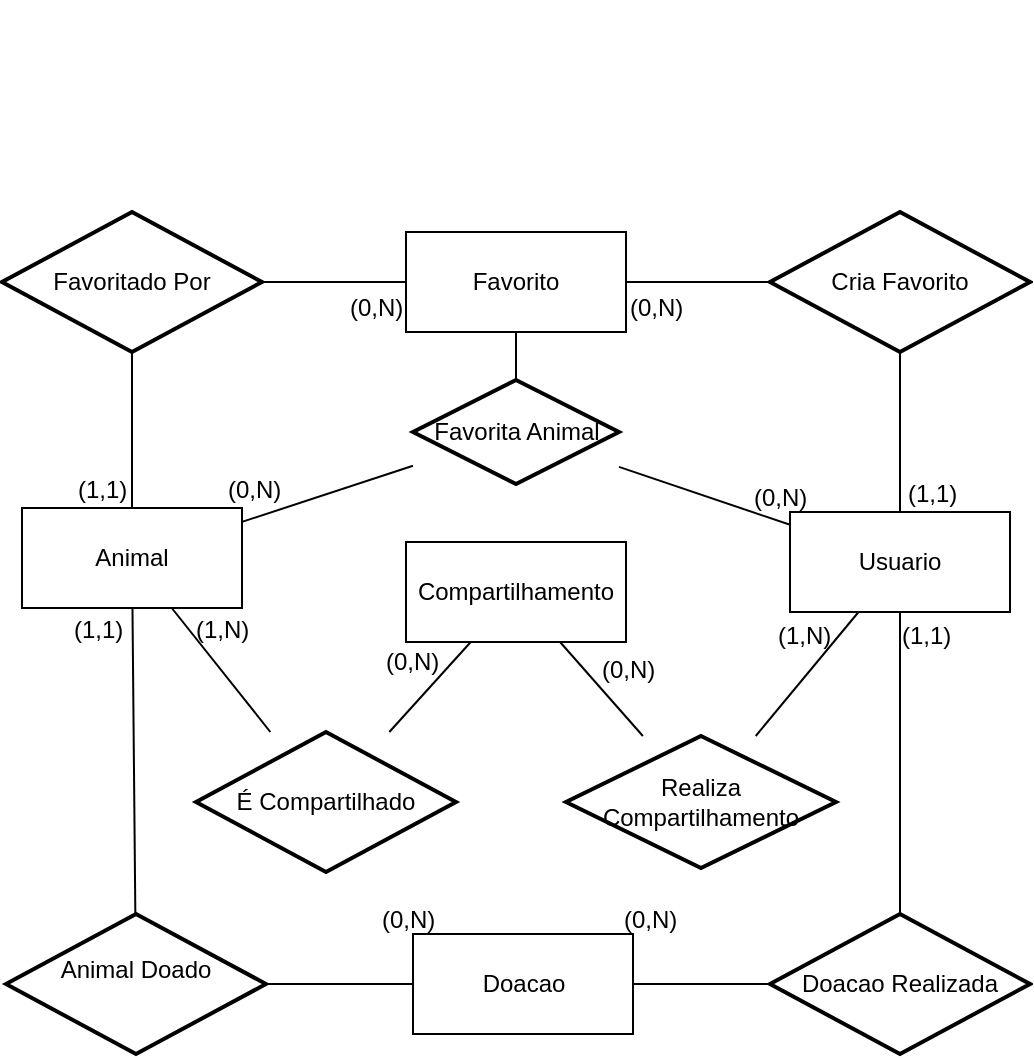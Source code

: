 <mxfile version="24.7.17">
  <diagram id="kgpKYQtTHZ0yAKxKKP6v" name="Page-1">
    <mxGraphModel dx="880" dy="860" grid="0" gridSize="10" guides="1" tooltips="1" connect="1" arrows="1" fold="1" page="0" pageScale="1" pageWidth="850" pageHeight="1100" math="0" shadow="0">
      <root>
        <mxCell id="0" />
        <mxCell id="1" parent="0" />
        <mxCell id="Tf2gWwa-TeqLUiWzJEqZ-2" value="Animal" style="html=1;whiteSpace=wrap;" parent="1" vertex="1">
          <mxGeometry x="123" y="98" width="110" height="50" as="geometry" />
        </mxCell>
        <mxCell id="Tf2gWwa-TeqLUiWzJEqZ-3" value="Doacao" style="html=1;whiteSpace=wrap;" parent="1" vertex="1">
          <mxGeometry x="318.5" y="311" width="110" height="50" as="geometry" />
        </mxCell>
        <mxCell id="Tf2gWwa-TeqLUiWzJEqZ-4" value="Usuario" style="html=1;whiteSpace=wrap;" parent="1" vertex="1">
          <mxGeometry x="507" y="100" width="110" height="50" as="geometry" />
        </mxCell>
        <mxCell id="Tf2gWwa-TeqLUiWzJEqZ-5" value="Favorito" style="html=1;whiteSpace=wrap;" parent="1" vertex="1">
          <mxGeometry x="315" y="-40" width="110" height="50" as="geometry" />
        </mxCell>
        <mxCell id="Tf2gWwa-TeqLUiWzJEqZ-6" value="&#xa;Animal Doado&#xa;&#xa;" style="strokeWidth=2;html=1;shape=mxgraph.flowchart.decision;whiteSpace=wrap;" parent="1" vertex="1">
          <mxGeometry x="115" y="301" width="130" height="70" as="geometry" />
        </mxCell>
        <mxCell id="Tf2gWwa-TeqLUiWzJEqZ-7" value="" style="endArrow=none;html=1;rounded=0;" parent="1" source="Tf2gWwa-TeqLUiWzJEqZ-2" target="Tf2gWwa-TeqLUiWzJEqZ-6" edge="1">
          <mxGeometry width="50" height="50" relative="1" as="geometry">
            <mxPoint x="399" y="266" as="sourcePoint" />
            <mxPoint x="449" y="216" as="targetPoint" />
          </mxGeometry>
        </mxCell>
        <mxCell id="Tf2gWwa-TeqLUiWzJEqZ-8" value="" style="endArrow=none;html=1;rounded=0;" parent="1" source="Tf2gWwa-TeqLUiWzJEqZ-3" target="Tf2gWwa-TeqLUiWzJEqZ-6" edge="1">
          <mxGeometry width="50" height="50" relative="1" as="geometry">
            <mxPoint x="399" y="266" as="sourcePoint" />
            <mxPoint x="449" y="216" as="targetPoint" />
          </mxGeometry>
        </mxCell>
        <mxCell id="Tf2gWwa-TeqLUiWzJEqZ-9" value="Doacao Realizada" style="strokeWidth=2;html=1;shape=mxgraph.flowchart.decision;whiteSpace=wrap;" parent="1" vertex="1">
          <mxGeometry x="497" y="301" width="130" height="70" as="geometry" />
        </mxCell>
        <mxCell id="Tf2gWwa-TeqLUiWzJEqZ-11" value="Cria Favorito" style="strokeWidth=2;html=1;shape=mxgraph.flowchart.decision;whiteSpace=wrap;" parent="1" vertex="1">
          <mxGeometry x="497" y="-50" width="130" height="70" as="geometry" />
        </mxCell>
        <mxCell id="Tf2gWwa-TeqLUiWzJEqZ-12" value="Favoritado Por" style="strokeWidth=2;html=1;shape=mxgraph.flowchart.decision;whiteSpace=wrap;" parent="1" vertex="1">
          <mxGeometry x="113" y="-50" width="130" height="70" as="geometry" />
        </mxCell>
        <mxCell id="Tf2gWwa-TeqLUiWzJEqZ-13" value="" style="endArrow=none;html=1;rounded=0;" parent="1" source="Tf2gWwa-TeqLUiWzJEqZ-4" target="Tf2gWwa-TeqLUiWzJEqZ-9" edge="1">
          <mxGeometry width="50" height="50" relative="1" as="geometry">
            <mxPoint x="399" y="266" as="sourcePoint" />
            <mxPoint x="449" y="216" as="targetPoint" />
          </mxGeometry>
        </mxCell>
        <mxCell id="Tf2gWwa-TeqLUiWzJEqZ-14" value="" style="endArrow=none;html=1;rounded=0;" parent="1" source="Tf2gWwa-TeqLUiWzJEqZ-9" target="Tf2gWwa-TeqLUiWzJEqZ-3" edge="1">
          <mxGeometry width="50" height="50" relative="1" as="geometry">
            <mxPoint x="399" y="266" as="sourcePoint" />
            <mxPoint x="449" y="216" as="targetPoint" />
          </mxGeometry>
        </mxCell>
        <mxCell id="Tf2gWwa-TeqLUiWzJEqZ-16" value="" style="endArrow=none;html=1;rounded=0;" parent="1" source="Tf2gWwa-TeqLUiWzJEqZ-11" target="Tf2gWwa-TeqLUiWzJEqZ-4" edge="1">
          <mxGeometry width="50" height="50" relative="1" as="geometry">
            <mxPoint x="399" y="166" as="sourcePoint" />
            <mxPoint x="449" y="116" as="targetPoint" />
          </mxGeometry>
        </mxCell>
        <mxCell id="Tf2gWwa-TeqLUiWzJEqZ-17" value="" style="endArrow=none;html=1;rounded=0;" parent="1" source="Tf2gWwa-TeqLUiWzJEqZ-11" target="Tf2gWwa-TeqLUiWzJEqZ-5" edge="1">
          <mxGeometry width="50" height="50" relative="1" as="geometry">
            <mxPoint x="399" y="166" as="sourcePoint" />
            <mxPoint x="449" y="116" as="targetPoint" />
          </mxGeometry>
        </mxCell>
        <mxCell id="Tf2gWwa-TeqLUiWzJEqZ-18" value="" style="endArrow=none;html=1;rounded=0;" parent="1" source="Tf2gWwa-TeqLUiWzJEqZ-2" target="Tf2gWwa-TeqLUiWzJEqZ-12" edge="1">
          <mxGeometry width="50" height="50" relative="1" as="geometry">
            <mxPoint x="399" y="166" as="sourcePoint" />
            <mxPoint x="449" y="116" as="targetPoint" />
          </mxGeometry>
        </mxCell>
        <mxCell id="Tf2gWwa-TeqLUiWzJEqZ-21" value="" style="endArrow=none;html=1;rounded=0;" parent="1" source="Tf2gWwa-TeqLUiWzJEqZ-12" target="Tf2gWwa-TeqLUiWzJEqZ-5" edge="1">
          <mxGeometry width="50" height="50" relative="1" as="geometry">
            <mxPoint x="399" y="166" as="sourcePoint" />
            <mxPoint x="449" y="116" as="targetPoint" />
          </mxGeometry>
        </mxCell>
        <mxCell id="Tf2gWwa-TeqLUiWzJEqZ-22" value="(1,1)" style="text;whiteSpace=wrap;html=1;" parent="1" vertex="1">
          <mxGeometry x="147" y="145" width="53" height="36" as="geometry" />
        </mxCell>
        <mxCell id="Tf2gWwa-TeqLUiWzJEqZ-23" value="(0,N)" style="text;whiteSpace=wrap;html=1;" parent="1" vertex="1">
          <mxGeometry x="301" y="290" width="55" height="36" as="geometry" />
        </mxCell>
        <mxCell id="Tf2gWwa-TeqLUiWzJEqZ-24" value="(1,1)" style="text;whiteSpace=wrap;html=1;" parent="1" vertex="1">
          <mxGeometry x="561" y="148" width="53" height="36" as="geometry" />
        </mxCell>
        <mxCell id="Tf2gWwa-TeqLUiWzJEqZ-25" value="(0,N)" style="text;whiteSpace=wrap;html=1;" parent="1" vertex="1">
          <mxGeometry x="421.5" y="290" width="55" height="36" as="geometry" />
        </mxCell>
        <mxCell id="Tf2gWwa-TeqLUiWzJEqZ-26" value="(1,1)" style="text;whiteSpace=wrap;html=1;" parent="1" vertex="1">
          <mxGeometry x="564" y="77" width="53" height="36" as="geometry" />
        </mxCell>
        <mxCell id="Tf2gWwa-TeqLUiWzJEqZ-27" value="(0,N)" style="text;whiteSpace=wrap;html=1;" parent="1" vertex="1">
          <mxGeometry x="425" y="-16" width="55" height="36" as="geometry" />
        </mxCell>
        <mxCell id="Tf2gWwa-TeqLUiWzJEqZ-28" value="(1,1)" style="text;whiteSpace=wrap;html=1;" parent="1" vertex="1">
          <mxGeometry x="149" y="75" width="53" height="36" as="geometry" />
        </mxCell>
        <mxCell id="Tf2gWwa-TeqLUiWzJEqZ-29" value="(0,N)" style="text;whiteSpace=wrap;html=1;" parent="1" vertex="1">
          <mxGeometry x="285" y="-16" width="55" height="36" as="geometry" />
        </mxCell>
        <mxCell id="Tf2gWwa-TeqLUiWzJEqZ-32" value="" style="endArrow=none;html=1;rounded=0;" parent="1" source="Tf2gWwa-TeqLUiWzJEqZ-2" target="Tf2gWwa-TeqLUiWzJEqZ-36" edge="1">
          <mxGeometry width="50" height="50" relative="1" as="geometry">
            <mxPoint x="399" y="166" as="sourcePoint" />
            <mxPoint x="334.5" y="65.128" as="targetPoint" />
          </mxGeometry>
        </mxCell>
        <mxCell id="Tf2gWwa-TeqLUiWzJEqZ-33" value="" style="endArrow=none;html=1;rounded=0;" parent="1" source="Tf2gWwa-TeqLUiWzJEqZ-36" target="Tf2gWwa-TeqLUiWzJEqZ-4" edge="1">
          <mxGeometry width="50" height="50" relative="1" as="geometry">
            <mxPoint x="405.5" y="65.497" as="sourcePoint" />
            <mxPoint x="350" y="76" as="targetPoint" />
          </mxGeometry>
        </mxCell>
        <mxCell id="Tf2gWwa-TeqLUiWzJEqZ-34" value="" style="endArrow=none;html=1;rounded=0;" parent="1" source="Tf2gWwa-TeqLUiWzJEqZ-5" target="Tf2gWwa-TeqLUiWzJEqZ-36" edge="1">
          <mxGeometry width="50" height="50" relative="1" as="geometry">
            <mxPoint x="253" y="124" as="sourcePoint" />
            <mxPoint x="370" y="36" as="targetPoint" />
          </mxGeometry>
        </mxCell>
        <mxCell id="Tf2gWwa-TeqLUiWzJEqZ-36" value="&lt;span style=&quot;text-align: left;&quot;&gt;Favorita Animal&lt;/span&gt;" style="strokeWidth=2;html=1;shape=mxgraph.flowchart.decision;whiteSpace=wrap;" parent="1" vertex="1">
          <mxGeometry x="318.5" y="34" width="103" height="52" as="geometry" />
        </mxCell>
        <mxCell id="Tf2gWwa-TeqLUiWzJEqZ-37" value="(0,N)" style="text;whiteSpace=wrap;html=1;" parent="1" vertex="1">
          <mxGeometry x="487" y="79" width="55" height="36" as="geometry" />
        </mxCell>
        <mxCell id="Tf2gWwa-TeqLUiWzJEqZ-38" value="(0,N)" style="text;whiteSpace=wrap;html=1;" parent="1" vertex="1">
          <mxGeometry x="224" y="75" width="55" height="36" as="geometry" />
        </mxCell>
        <mxCell id="zifrnwKFMuA4akeZgK9n-2" value="" style="endArrow=none;html=1;rounded=0;" edge="1" parent="1">
          <mxGeometry width="50" height="50" relative="1" as="geometry">
            <mxPoint x="395" y="-155" as="sourcePoint" />
            <mxPoint x="395" y="-155" as="targetPoint" />
          </mxGeometry>
        </mxCell>
        <mxCell id="zifrnwKFMuA4akeZgK9n-3" value=" Compartilhamento" style="html=1;whiteSpace=wrap;" vertex="1" parent="1">
          <mxGeometry x="315" y="115" width="110" height="50" as="geometry" />
        </mxCell>
        <mxCell id="zifrnwKFMuA4akeZgK9n-4" value="Realiza Compartilhamento" style="strokeWidth=2;html=1;shape=mxgraph.flowchart.decision;whiteSpace=wrap;" vertex="1" parent="1">
          <mxGeometry x="395" y="212" width="135" height="66" as="geometry" />
        </mxCell>
        <mxCell id="zifrnwKFMuA4akeZgK9n-5" value="É Compartilhado" style="strokeWidth=2;html=1;shape=mxgraph.flowchart.decision;whiteSpace=wrap;" vertex="1" parent="1">
          <mxGeometry x="210" y="210" width="130" height="70" as="geometry" />
        </mxCell>
        <mxCell id="zifrnwKFMuA4akeZgK9n-6" value="" style="endArrow=none;html=1;rounded=0;" edge="1" parent="1" source="zifrnwKFMuA4akeZgK9n-4" target="Tf2gWwa-TeqLUiWzJEqZ-4">
          <mxGeometry width="50" height="50" relative="1" as="geometry">
            <mxPoint x="345" y="295" as="sourcePoint" />
            <mxPoint x="395" y="245" as="targetPoint" />
          </mxGeometry>
        </mxCell>
        <mxCell id="zifrnwKFMuA4akeZgK9n-8" value="" style="endArrow=none;html=1;rounded=0;" edge="1" parent="1" source="Tf2gWwa-TeqLUiWzJEqZ-2" target="zifrnwKFMuA4akeZgK9n-5">
          <mxGeometry width="50" height="50" relative="1" as="geometry">
            <mxPoint x="345" y="195" as="sourcePoint" />
            <mxPoint x="395" y="145" as="targetPoint" />
          </mxGeometry>
        </mxCell>
        <mxCell id="zifrnwKFMuA4akeZgK9n-9" value="" style="endArrow=none;html=1;rounded=0;" edge="1" parent="1" source="zifrnwKFMuA4akeZgK9n-5" target="zifrnwKFMuA4akeZgK9n-3">
          <mxGeometry width="50" height="50" relative="1" as="geometry">
            <mxPoint x="345" y="195" as="sourcePoint" />
            <mxPoint x="395" y="145" as="targetPoint" />
          </mxGeometry>
        </mxCell>
        <mxCell id="zifrnwKFMuA4akeZgK9n-10" value="" style="endArrow=none;html=1;rounded=0;" edge="1" parent="1" source="zifrnwKFMuA4akeZgK9n-4" target="zifrnwKFMuA4akeZgK9n-3">
          <mxGeometry width="50" height="50" relative="1" as="geometry">
            <mxPoint x="345" y="195" as="sourcePoint" />
            <mxPoint x="395" y="145" as="targetPoint" />
          </mxGeometry>
        </mxCell>
        <mxCell id="zifrnwKFMuA4akeZgK9n-11" value="(1,N)" style="text;whiteSpace=wrap;html=1;" vertex="1" parent="1">
          <mxGeometry x="499" y="148" width="55" height="36" as="geometry" />
        </mxCell>
        <mxCell id="zifrnwKFMuA4akeZgK9n-12" value="(0,N)" style="text;whiteSpace=wrap;html=1;" vertex="1" parent="1">
          <mxGeometry x="411" y="165" width="55" height="36" as="geometry" />
        </mxCell>
        <mxCell id="zifrnwKFMuA4akeZgK9n-13" value="(1,N)" style="text;whiteSpace=wrap;html=1;" vertex="1" parent="1">
          <mxGeometry x="208" y="145" width="55" height="36" as="geometry" />
        </mxCell>
        <mxCell id="zifrnwKFMuA4akeZgK9n-14" value="(0,N)" style="text;whiteSpace=wrap;html=1;" vertex="1" parent="1">
          <mxGeometry x="303" y="161" width="55" height="36" as="geometry" />
        </mxCell>
      </root>
    </mxGraphModel>
  </diagram>
</mxfile>
